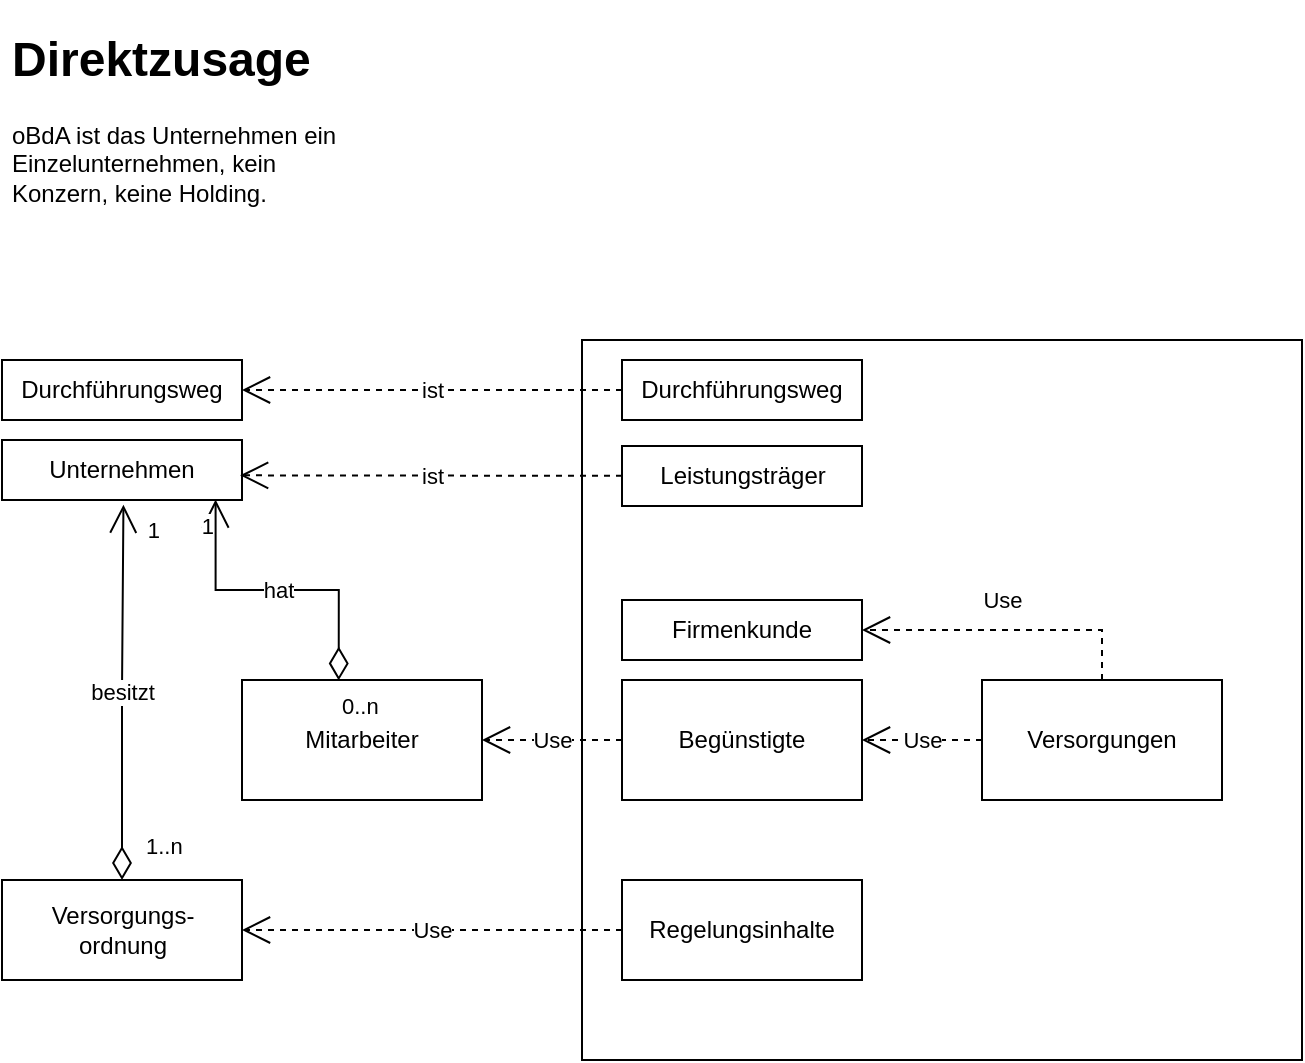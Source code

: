 <mxfile version="20.2.3" type="github">
  <diagram id="C-uBXY8Ged-GaZulML1R" name="Seite-1">
    <mxGraphModel dx="916" dy="613" grid="1" gridSize="10" guides="1" tooltips="1" connect="1" arrows="1" fold="1" page="1" pageScale="1" pageWidth="827" pageHeight="1169" math="0" shadow="0">
      <root>
        <mxCell id="0" />
        <mxCell id="1" parent="0" />
        <mxCell id="RzIyw1bG6GVlp3xsneUb-1" value="" style="whiteSpace=wrap;html=1;aspect=fixed;" vertex="1" parent="1">
          <mxGeometry x="400" y="390" width="360" height="360" as="geometry" />
        </mxCell>
        <mxCell id="RzIyw1bG6GVlp3xsneUb-3" value="&lt;div&gt;Unternehmen&lt;/div&gt;" style="rounded=0;whiteSpace=wrap;html=1;" vertex="1" parent="1">
          <mxGeometry x="110" y="440" width="120" height="30" as="geometry" />
        </mxCell>
        <mxCell id="RzIyw1bG6GVlp3xsneUb-6" value="Durchführungsweg" style="rounded=0;whiteSpace=wrap;html=1;" vertex="1" parent="1">
          <mxGeometry x="110" y="400" width="120" height="30" as="geometry" />
        </mxCell>
        <mxCell id="RzIyw1bG6GVlp3xsneUb-7" value="Leistungsträger" style="html=1;" vertex="1" parent="1">
          <mxGeometry x="420" y="443" width="120" height="30" as="geometry" />
        </mxCell>
        <mxCell id="RzIyw1bG6GVlp3xsneUb-9" value="Durchführungsweg" style="rounded=0;whiteSpace=wrap;html=1;" vertex="1" parent="1">
          <mxGeometry x="420" y="400" width="120" height="30" as="geometry" />
        </mxCell>
        <mxCell id="RzIyw1bG6GVlp3xsneUb-11" value="ist" style="endArrow=open;endSize=12;dashed=1;html=1;rounded=0;entryX=0.992;entryY=0.589;entryDx=0;entryDy=0;entryPerimeter=0;" edge="1" parent="1" source="RzIyw1bG6GVlp3xsneUb-7" target="RzIyw1bG6GVlp3xsneUb-3">
          <mxGeometry width="160" relative="1" as="geometry">
            <mxPoint x="410" y="600" as="sourcePoint" />
            <mxPoint x="570" y="600" as="targetPoint" />
          </mxGeometry>
        </mxCell>
        <mxCell id="RzIyw1bG6GVlp3xsneUb-12" value="ist" style="endArrow=open;endSize=12;dashed=1;html=1;rounded=0;entryX=1;entryY=0.5;entryDx=0;entryDy=0;exitX=0;exitY=0.5;exitDx=0;exitDy=0;" edge="1" parent="1" source="RzIyw1bG6GVlp3xsneUb-9" target="RzIyw1bG6GVlp3xsneUb-6">
          <mxGeometry width="160" relative="1" as="geometry">
            <mxPoint x="410" y="600" as="sourcePoint" />
            <mxPoint x="570" y="600" as="targetPoint" />
          </mxGeometry>
        </mxCell>
        <mxCell id="RzIyw1bG6GVlp3xsneUb-13" value="&lt;div&gt;Versorgungs-&lt;/div&gt;&lt;div&gt;ordnung&lt;/div&gt;" style="html=1;" vertex="1" parent="1">
          <mxGeometry x="110" y="660" width="120" height="50" as="geometry" />
        </mxCell>
        <mxCell id="RzIyw1bG6GVlp3xsneUb-17" value="besitzt" style="endArrow=open;html=1;endSize=12;startArrow=diamondThin;startSize=14;startFill=0;edgeStyle=orthogonalEdgeStyle;rounded=0;exitX=0.5;exitY=0;exitDx=0;exitDy=0;entryX=0.506;entryY=1.078;entryDx=0;entryDy=0;entryPerimeter=0;" edge="1" parent="1" source="RzIyw1bG6GVlp3xsneUb-13" target="RzIyw1bG6GVlp3xsneUb-3">
          <mxGeometry relative="1" as="geometry">
            <mxPoint x="200" y="540" as="sourcePoint" />
            <mxPoint x="360" y="540" as="targetPoint" />
          </mxGeometry>
        </mxCell>
        <mxCell id="RzIyw1bG6GVlp3xsneUb-18" value="1..n" style="edgeLabel;resizable=0;html=1;align=left;verticalAlign=top;" connectable="0" vertex="1" parent="RzIyw1bG6GVlp3xsneUb-17">
          <mxGeometry x="-1" relative="1" as="geometry">
            <mxPoint x="10" y="-30" as="offset" />
          </mxGeometry>
        </mxCell>
        <mxCell id="RzIyw1bG6GVlp3xsneUb-19" value="1" style="edgeLabel;resizable=0;html=1;align=right;verticalAlign=top;" connectable="0" vertex="1" parent="RzIyw1bG6GVlp3xsneUb-17">
          <mxGeometry x="1" relative="1" as="geometry">
            <mxPoint x="19" as="offset" />
          </mxGeometry>
        </mxCell>
        <mxCell id="RzIyw1bG6GVlp3xsneUb-20" value="Regelungsinhalte" style="rounded=0;whiteSpace=wrap;html=1;" vertex="1" parent="1">
          <mxGeometry x="420" y="660" width="120" height="50" as="geometry" />
        </mxCell>
        <mxCell id="RzIyw1bG6GVlp3xsneUb-21" value="Firmenkunde" style="rounded=0;whiteSpace=wrap;html=1;" vertex="1" parent="1">
          <mxGeometry x="420" y="520" width="120" height="30" as="geometry" />
        </mxCell>
        <mxCell id="RzIyw1bG6GVlp3xsneUb-22" value="Begünstigte" style="rounded=0;whiteSpace=wrap;html=1;" vertex="1" parent="1">
          <mxGeometry x="420" y="560" width="120" height="60" as="geometry" />
        </mxCell>
        <mxCell id="RzIyw1bG6GVlp3xsneUb-23" value="Mitarbeiter" style="rounded=0;whiteSpace=wrap;html=1;" vertex="1" parent="1">
          <mxGeometry x="230" y="560" width="120" height="60" as="geometry" />
        </mxCell>
        <mxCell id="RzIyw1bG6GVlp3xsneUb-26" value="&lt;h1&gt;Direktzusage&lt;br&gt;&lt;/h1&gt;&lt;p&gt;oBdA ist das Unternehmen ein Einzelunternehmen, kein Konzern, keine Holding.&lt;br&gt;&lt;/p&gt;" style="text;html=1;strokeColor=none;fillColor=none;spacing=5;spacingTop=-20;whiteSpace=wrap;overflow=hidden;rounded=0;" vertex="1" parent="1">
          <mxGeometry x="110" y="230" width="190" height="120" as="geometry" />
        </mxCell>
        <mxCell id="RzIyw1bG6GVlp3xsneUb-29" value="Use" style="endArrow=open;endSize=12;dashed=1;html=1;rounded=0;entryX=1;entryY=0.5;entryDx=0;entryDy=0;" edge="1" parent="1" source="RzIyw1bG6GVlp3xsneUb-20" target="RzIyw1bG6GVlp3xsneUb-13">
          <mxGeometry width="160" relative="1" as="geometry">
            <mxPoint x="460" y="520" as="sourcePoint" />
            <mxPoint x="620" y="520" as="targetPoint" />
          </mxGeometry>
        </mxCell>
        <mxCell id="RzIyw1bG6GVlp3xsneUb-31" value="hat" style="endArrow=open;html=1;endSize=12;startArrow=diamondThin;startSize=14;startFill=0;edgeStyle=orthogonalEdgeStyle;rounded=0;exitX=0.403;exitY=0.003;exitDx=0;exitDy=0;exitPerimeter=0;entryX=0.89;entryY=0.993;entryDx=0;entryDy=0;entryPerimeter=0;" edge="1" parent="1" source="RzIyw1bG6GVlp3xsneUb-23" target="RzIyw1bG6GVlp3xsneUb-3">
          <mxGeometry relative="1" as="geometry">
            <mxPoint x="460" y="520" as="sourcePoint" />
            <mxPoint x="620" y="520" as="targetPoint" />
          </mxGeometry>
        </mxCell>
        <mxCell id="RzIyw1bG6GVlp3xsneUb-32" value="0..n" style="edgeLabel;resizable=0;html=1;align=left;verticalAlign=top;" connectable="0" vertex="1" parent="RzIyw1bG6GVlp3xsneUb-31">
          <mxGeometry x="-1" relative="1" as="geometry" />
        </mxCell>
        <mxCell id="RzIyw1bG6GVlp3xsneUb-33" value="1" style="edgeLabel;resizable=0;html=1;align=right;verticalAlign=top;" connectable="0" vertex="1" parent="RzIyw1bG6GVlp3xsneUb-31">
          <mxGeometry x="1" relative="1" as="geometry" />
        </mxCell>
        <mxCell id="RzIyw1bG6GVlp3xsneUb-34" value="Use" style="endArrow=open;endSize=12;dashed=1;html=1;rounded=0;entryX=1;entryY=0.5;entryDx=0;entryDy=0;exitX=0;exitY=0.5;exitDx=0;exitDy=0;" edge="1" parent="1" source="RzIyw1bG6GVlp3xsneUb-22" target="RzIyw1bG6GVlp3xsneUb-23">
          <mxGeometry width="160" relative="1" as="geometry">
            <mxPoint x="460" y="520" as="sourcePoint" />
            <mxPoint x="620" y="520" as="targetPoint" />
          </mxGeometry>
        </mxCell>
        <mxCell id="RzIyw1bG6GVlp3xsneUb-35" value="&lt;div&gt;Versorgungen&lt;/div&gt;" style="rounded=0;whiteSpace=wrap;html=1;" vertex="1" parent="1">
          <mxGeometry x="600" y="560" width="120" height="60" as="geometry" />
        </mxCell>
        <mxCell id="RzIyw1bG6GVlp3xsneUb-36" value="Use" style="endArrow=open;endSize=12;dashed=1;html=1;rounded=0;exitX=0.5;exitY=0;exitDx=0;exitDy=0;entryX=1;entryY=0.5;entryDx=0;entryDy=0;" edge="1" parent="1" source="RzIyw1bG6GVlp3xsneUb-35" target="RzIyw1bG6GVlp3xsneUb-21">
          <mxGeometry x="0.04" y="-15" width="160" relative="1" as="geometry">
            <mxPoint x="500" y="510" as="sourcePoint" />
            <mxPoint x="660" y="510" as="targetPoint" />
            <Array as="points">
              <mxPoint x="660" y="535" />
            </Array>
            <mxPoint as="offset" />
          </mxGeometry>
        </mxCell>
        <mxCell id="RzIyw1bG6GVlp3xsneUb-37" value="Use" style="endArrow=open;endSize=12;dashed=1;html=1;rounded=0;entryX=1;entryY=0.5;entryDx=0;entryDy=0;" edge="1" parent="1" source="RzIyw1bG6GVlp3xsneUb-35" target="RzIyw1bG6GVlp3xsneUb-22">
          <mxGeometry width="160" relative="1" as="geometry">
            <mxPoint x="460" y="520" as="sourcePoint" />
            <mxPoint x="620" y="520" as="targetPoint" />
          </mxGeometry>
        </mxCell>
      </root>
    </mxGraphModel>
  </diagram>
</mxfile>
